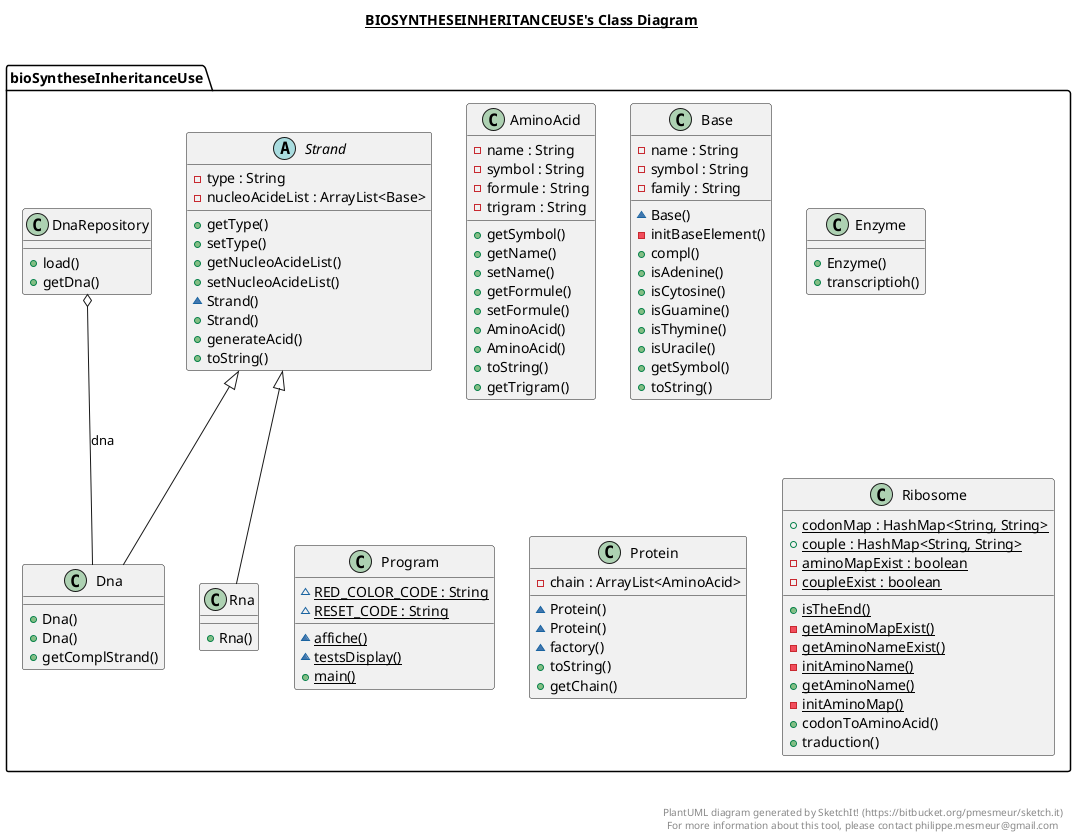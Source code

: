 @startuml

title __BIOSYNTHESEINHERITANCEUSE's Class Diagram__\n

  package bioSyntheseInheritanceUse {
    class AminoAcid {
        - name : String
        - symbol : String
        - formule : String
        - trigram : String
        + getSymbol()
        + getName()
        + setName()
        + getFormule()
        + setFormule()
        + AminoAcid()
        + AminoAcid()
        + toString()
        + getTrigram()
    }
  }
  

  package bioSyntheseInheritanceUse {
    class Base {
        - name : String
        - symbol : String
        - family : String
        ~ Base()
        - initBaseElement()
        + compl()
        + isAdenine()
        + isCytosine()
        + isGuamine()
        + isThymine()
        + isUracile()
        + getSymbol()
        + toString()
    }
  }
  

  package bioSyntheseInheritanceUse {
    class Dna {
        + Dna()
        + Dna()
        + getComplStrand()
    }
  }
  

  package bioSyntheseInheritanceUse {
    class DnaRepository {
        + load()
        + getDna()
    }
  }
  

  package bioSyntheseInheritanceUse {
    class Enzyme {
        + Enzyme()
        + transcriptioh()
    }
  }
  

  package bioSyntheseInheritanceUse {
    class Program {
        {static} ~ RED_COLOR_CODE : String
        {static} ~ RESET_CODE : String
        {static} ~ affiche()
        {static} ~ testsDisplay()
        {static} + main()
    }
  }
  

  package bioSyntheseInheritanceUse {
    class Protein {
        - chain : ArrayList<AminoAcid>
        ~ Protein()
        ~ Protein()
        ~ factory()
        + toString()
        + getChain()
    }
  }
  

  package bioSyntheseInheritanceUse {
    class Ribosome {
        {static} + codonMap : HashMap<String, String>
        {static} + couple : HashMap<String, String>
        {static} - aminoMapExist : boolean
        {static} - coupleExist : boolean
        {static} + isTheEnd()
        {static} - getAminoMapExist()
        {static} - getAminoNameExist()
        {static} - initAminoName()
        {static} + getAminoName()
        {static} - initAminoMap()
        + codonToAminoAcid()
        + traduction()
    }
  }
  

  package bioSyntheseInheritanceUse {
    class Rna {
        + Rna()
    }
  }
  

  package bioSyntheseInheritanceUse {
    abstract class Strand {
        - type : String
        - nucleoAcideList : ArrayList<Base>
        + getType()
        + setType()
        + getNucleoAcideList()
        + setNucleoAcideList()
        ~ Strand()
        + Strand()
        + generateAcid()
        + toString()
    }
  }
  

  Dna -up-|> Strand
  DnaRepository o-- Dna : dna
  Rna -up-|> Strand


right footer


PlantUML diagram generated by SketchIt! (https://bitbucket.org/pmesmeur/sketch.it)
For more information about this tool, please contact philippe.mesmeur@gmail.com
endfooter

@enduml
